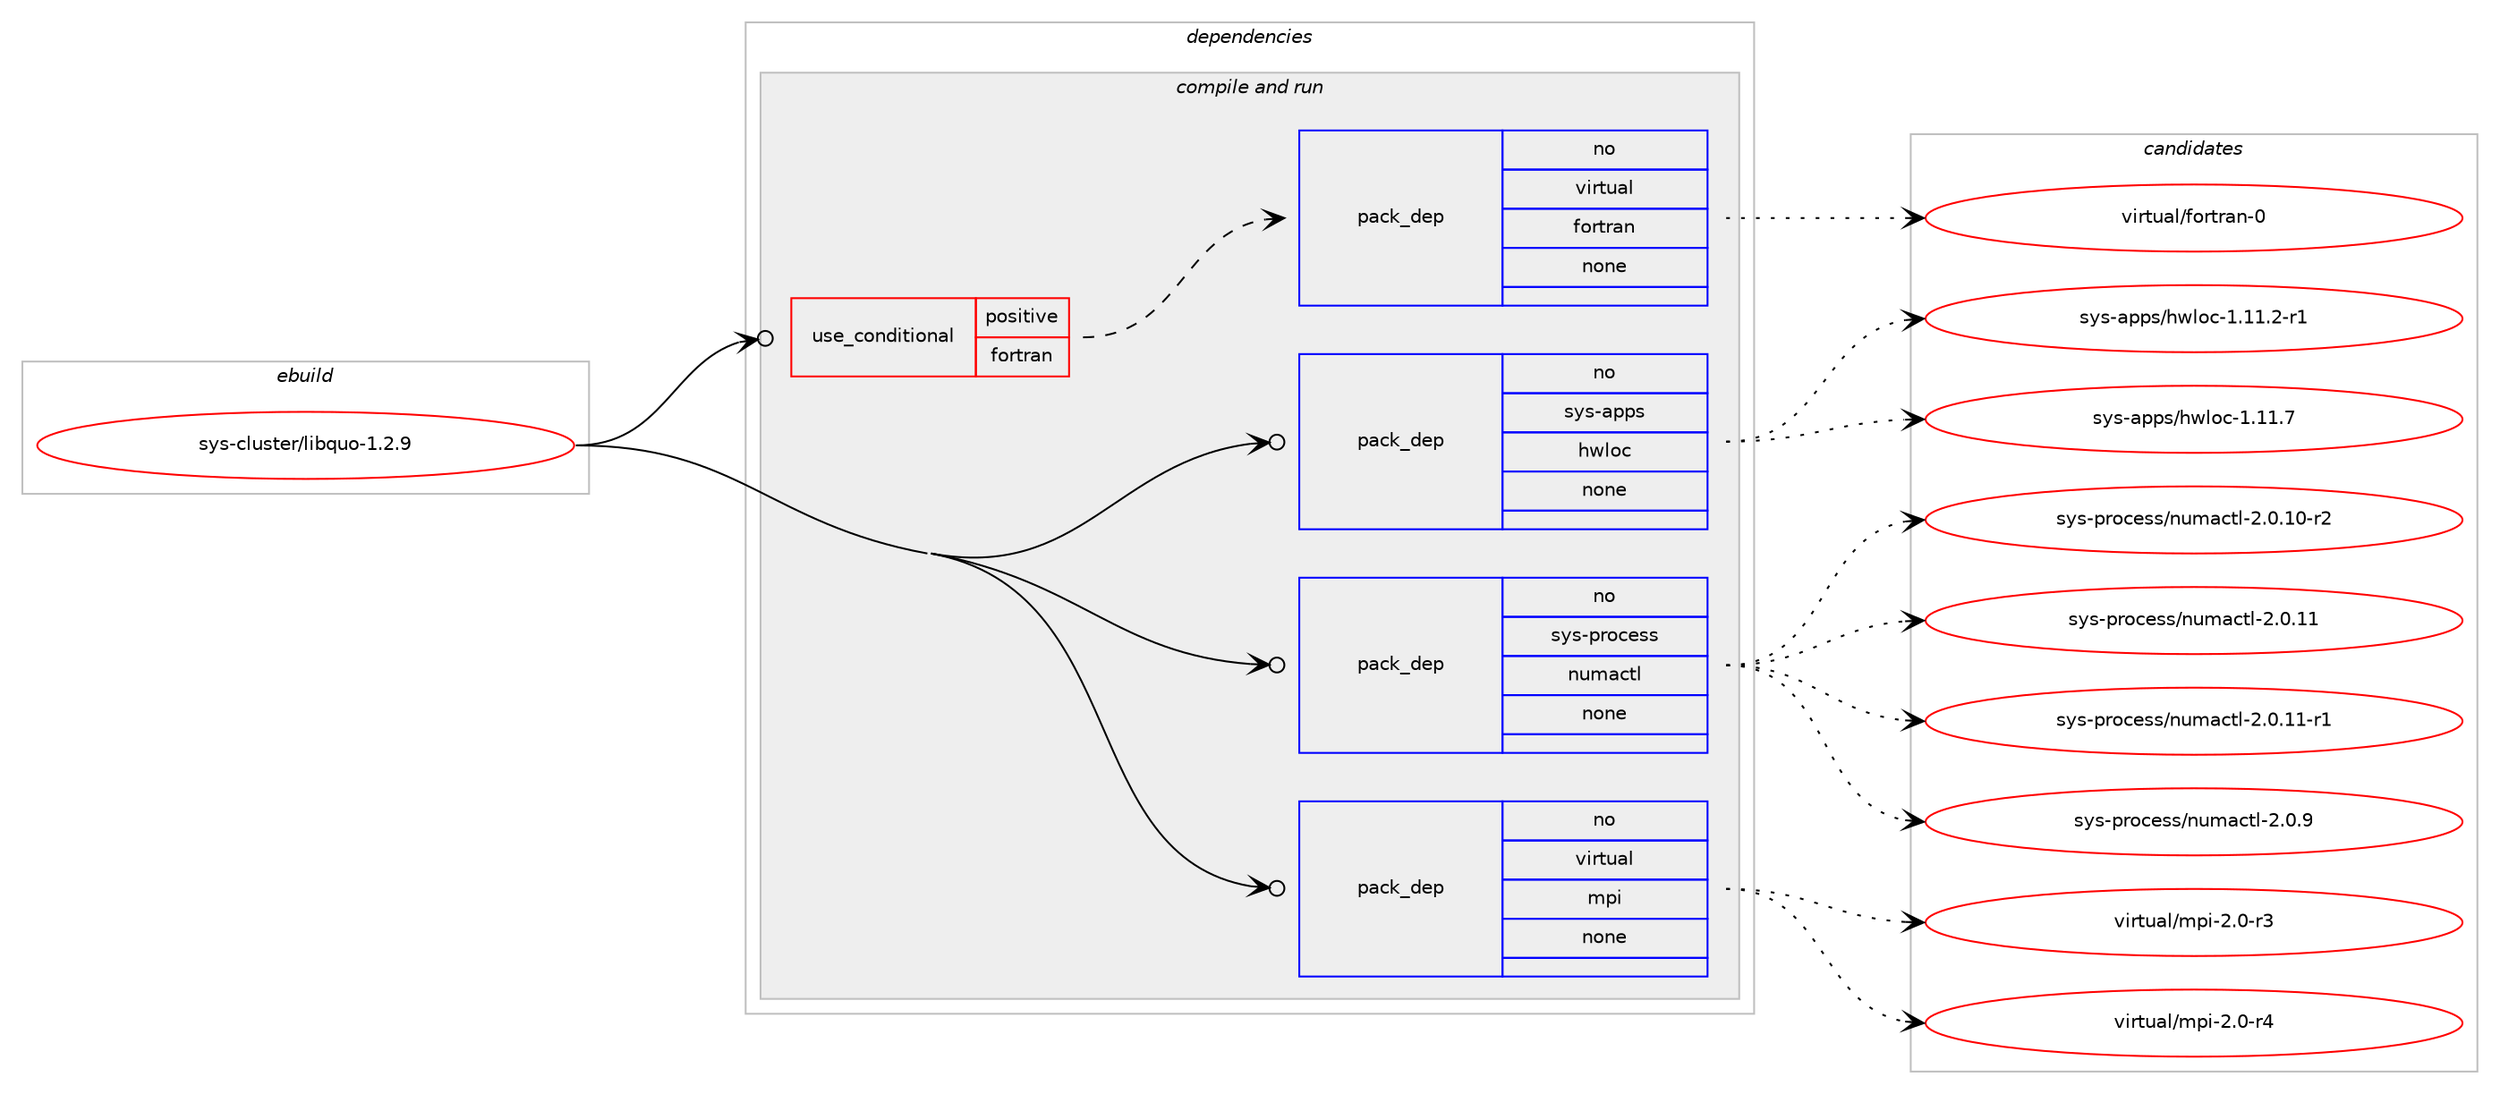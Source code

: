 digraph prolog {

# *************
# Graph options
# *************

newrank=true;
concentrate=true;
compound=true;
graph [rankdir=LR,fontname=Helvetica,fontsize=10,ranksep=1.5];#, ranksep=2.5, nodesep=0.2];
edge  [arrowhead=vee];
node  [fontname=Helvetica,fontsize=10];

# **********
# The ebuild
# **********

subgraph cluster_leftcol {
color=gray;
rank=same;
label=<<i>ebuild</i>>;
id [label="sys-cluster/libquo-1.2.9", color=red, width=4, href="../sys-cluster/libquo-1.2.9.svg"];
}

# ****************
# The dependencies
# ****************

subgraph cluster_midcol {
color=gray;
label=<<i>dependencies</i>>;
subgraph cluster_compile {
fillcolor="#eeeeee";
style=filled;
label=<<i>compile</i>>;
}
subgraph cluster_compileandrun {
fillcolor="#eeeeee";
style=filled;
label=<<i>compile and run</i>>;
subgraph cond115418 {
dependency480702 [label=<<TABLE BORDER="0" CELLBORDER="1" CELLSPACING="0" CELLPADDING="4"><TR><TD ROWSPAN="3" CELLPADDING="10">use_conditional</TD></TR><TR><TD>positive</TD></TR><TR><TD>fortran</TD></TR></TABLE>>, shape=none, color=red];
subgraph pack356880 {
dependency480703 [label=<<TABLE BORDER="0" CELLBORDER="1" CELLSPACING="0" CELLPADDING="4" WIDTH="220"><TR><TD ROWSPAN="6" CELLPADDING="30">pack_dep</TD></TR><TR><TD WIDTH="110">no</TD></TR><TR><TD>virtual</TD></TR><TR><TD>fortran</TD></TR><TR><TD>none</TD></TR><TR><TD></TD></TR></TABLE>>, shape=none, color=blue];
}
dependency480702:e -> dependency480703:w [weight=20,style="dashed",arrowhead="vee"];
}
id:e -> dependency480702:w [weight=20,style="solid",arrowhead="odotvee"];
subgraph pack356881 {
dependency480704 [label=<<TABLE BORDER="0" CELLBORDER="1" CELLSPACING="0" CELLPADDING="4" WIDTH="220"><TR><TD ROWSPAN="6" CELLPADDING="30">pack_dep</TD></TR><TR><TD WIDTH="110">no</TD></TR><TR><TD>sys-apps</TD></TR><TR><TD>hwloc</TD></TR><TR><TD>none</TD></TR><TR><TD></TD></TR></TABLE>>, shape=none, color=blue];
}
id:e -> dependency480704:w [weight=20,style="solid",arrowhead="odotvee"];
subgraph pack356882 {
dependency480705 [label=<<TABLE BORDER="0" CELLBORDER="1" CELLSPACING="0" CELLPADDING="4" WIDTH="220"><TR><TD ROWSPAN="6" CELLPADDING="30">pack_dep</TD></TR><TR><TD WIDTH="110">no</TD></TR><TR><TD>sys-process</TD></TR><TR><TD>numactl</TD></TR><TR><TD>none</TD></TR><TR><TD></TD></TR></TABLE>>, shape=none, color=blue];
}
id:e -> dependency480705:w [weight=20,style="solid",arrowhead="odotvee"];
subgraph pack356883 {
dependency480706 [label=<<TABLE BORDER="0" CELLBORDER="1" CELLSPACING="0" CELLPADDING="4" WIDTH="220"><TR><TD ROWSPAN="6" CELLPADDING="30">pack_dep</TD></TR><TR><TD WIDTH="110">no</TD></TR><TR><TD>virtual</TD></TR><TR><TD>mpi</TD></TR><TR><TD>none</TD></TR><TR><TD></TD></TR></TABLE>>, shape=none, color=blue];
}
id:e -> dependency480706:w [weight=20,style="solid",arrowhead="odotvee"];
}
subgraph cluster_run {
fillcolor="#eeeeee";
style=filled;
label=<<i>run</i>>;
}
}

# **************
# The candidates
# **************

subgraph cluster_choices {
rank=same;
color=gray;
label=<<i>candidates</i>>;

subgraph choice356880 {
color=black;
nodesep=1;
choice1181051141161179710847102111114116114971104548 [label="virtual/fortran-0", color=red, width=4,href="../virtual/fortran-0.svg"];
dependency480703:e -> choice1181051141161179710847102111114116114971104548:w [style=dotted,weight="100"];
}
subgraph choice356881 {
color=black;
nodesep=1;
choice11512111545971121121154710411910811199454946494946504511449 [label="sys-apps/hwloc-1.11.2-r1", color=red, width=4,href="../sys-apps/hwloc-1.11.2-r1.svg"];
choice1151211154597112112115471041191081119945494649494655 [label="sys-apps/hwloc-1.11.7", color=red, width=4,href="../sys-apps/hwloc-1.11.7.svg"];
dependency480704:e -> choice11512111545971121121154710411910811199454946494946504511449:w [style=dotted,weight="100"];
dependency480704:e -> choice1151211154597112112115471041191081119945494649494655:w [style=dotted,weight="100"];
}
subgraph choice356882 {
color=black;
nodesep=1;
choice1151211154511211411199101115115471101171099799116108455046484649484511450 [label="sys-process/numactl-2.0.10-r2", color=red, width=4,href="../sys-process/numactl-2.0.10-r2.svg"];
choice115121115451121141119910111511547110117109979911610845504648464949 [label="sys-process/numactl-2.0.11", color=red, width=4,href="../sys-process/numactl-2.0.11.svg"];
choice1151211154511211411199101115115471101171099799116108455046484649494511449 [label="sys-process/numactl-2.0.11-r1", color=red, width=4,href="../sys-process/numactl-2.0.11-r1.svg"];
choice1151211154511211411199101115115471101171099799116108455046484657 [label="sys-process/numactl-2.0.9", color=red, width=4,href="../sys-process/numactl-2.0.9.svg"];
dependency480705:e -> choice1151211154511211411199101115115471101171099799116108455046484649484511450:w [style=dotted,weight="100"];
dependency480705:e -> choice115121115451121141119910111511547110117109979911610845504648464949:w [style=dotted,weight="100"];
dependency480705:e -> choice1151211154511211411199101115115471101171099799116108455046484649494511449:w [style=dotted,weight="100"];
dependency480705:e -> choice1151211154511211411199101115115471101171099799116108455046484657:w [style=dotted,weight="100"];
}
subgraph choice356883 {
color=black;
nodesep=1;
choice1181051141161179710847109112105455046484511451 [label="virtual/mpi-2.0-r3", color=red, width=4,href="../virtual/mpi-2.0-r3.svg"];
choice1181051141161179710847109112105455046484511452 [label="virtual/mpi-2.0-r4", color=red, width=4,href="../virtual/mpi-2.0-r4.svg"];
dependency480706:e -> choice1181051141161179710847109112105455046484511451:w [style=dotted,weight="100"];
dependency480706:e -> choice1181051141161179710847109112105455046484511452:w [style=dotted,weight="100"];
}
}

}
